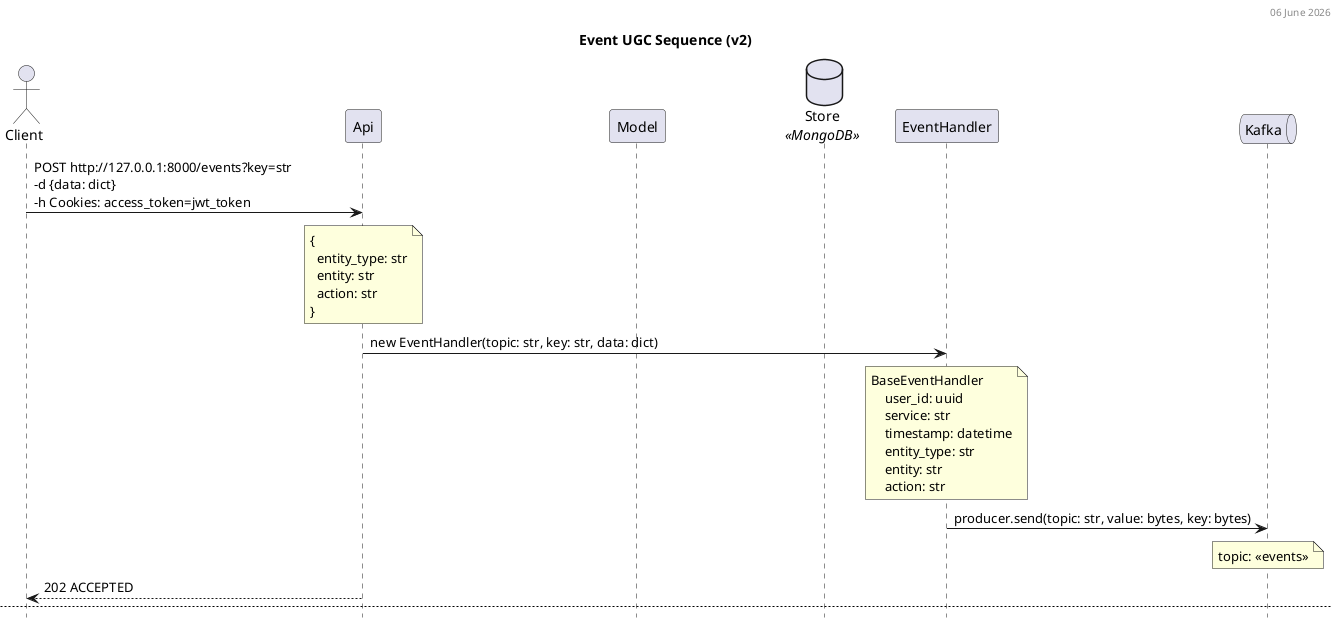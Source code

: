 @startuml
'https://plantuml.com/sequence-diagram

skinparam componentStyle uml2
skinparam stereotypePosition bottom
skinparam ParticipantPadding 20
skinparam BoxPadding 10
skinparam wrapWidth 300

hide footbox

title Event UGC Sequence (v2)
header %date("dd MMMM YYYY")

actor Client
participant Api
participant Model
database Store <<MongoDB>>
participant EventHandler
queue Kafka

Client -> Api: POST http://127.0.0.1:8000/events?key=str \n-d {data: dict}\n-h Cookies: access_token=jwt_token
note over Api
{
  entity_type: str
  entity: str
  action: str
}
end note

Api -> EventHandler: new EventHandler(topic: str, key: str, data: dict)
note over EventHandler
BaseEventHandler
    user_id: uuid
    service: str
    timestamp: datetime
    entity_type: str
    entity: str
    action: str
end note

EventHandler -> Kafka: producer.send(topic: str, value: bytes, key: bytes)
note over Kafka
topic: <<events>>
end note

Api --> Client: 202 ACCEPTED

newpage Grades UGC Sequence (v2)
header %date("dd MMMM YYYY")

== CREATE ==

Client -> Api: POST http://127.0.0.1:8000/grades \n-d {data: dict}\n-h Cookies: access_token=jwt_token
note over Api
{
  film_id: uuid
  rating: smallint
}
end note
Api -> Model: new GradeModel(data: dict)
note over Model
GradeModel:
    user_id: uuid
    film_id: uuid
    rating: smallint <<0 - 10, default: 0>>
    timestamp: datetime
end note

Model -> Store: save(grade: GradeModel)
note over Store
table <<grades>>
end note

Api -> EventHandler: new EventHandler(topic: str, key: str, data: dict)
note over EventHandler
GradeEventHandler:
    user_id: uuid
    film_id: uuid
    rating: smallint
    timestamp: datetime
end note

EventHandler -> Kafka: producer.send(topic: str, value: bytes, key: bytes)
note over Kafka
topic: <<grades>>
end note

Api --> Client: 201 CREATED

== READ ==
Client -> Api: GET http://127.0.0.1:8000/grades/{film_id:uuid} \n-h Cookies: access_token=jwt_token
Api -> Model: get_grade_by(film_id: uuid)
Model -> Store: fetch(film_id: uuid)
Api --> Client: 200 OK -d {data: json} <<GradeModel>>

== UPDATE ==
Client -> Api: PATCH http://127.0.0.1:8000/grades/{film_id:uuid} \n-d {data: dict}\n-h Cookies: access_token=jwt_token
note over Api
{
  rating: smallint
}
end note
Api -> Model: get_grade_by(film_id: uuid)
Model -> Store: update(rating: smallint)

Api -> EventHandler: new EventHandler(topic: str, key: str, data: dict)
note over EventHandler
GradeEventHandler:
    user_id: uuid
    timestamp: datetime
    film_id: uuid
    rating: smallint
end note

EventHandler -> Kafka: producer.send(topic: str, value: bytes, key: bytes)
note over Kafka
topic: <<grades>>
end note

Api --> Client: 200 OK -d {data: json} <<GradeModel>>

== DELETE ==
Client -> Api: DELETE http://127.0.0.1:8000/grades/{film_id:uuid} \n-h Cookies: access_token=jwt_token
Api -> Model: get_grade_by(film_id: uuid, user_id: uuid)
Model -> Store: delete()
Api -> EventHandler: new EventHandler(topic: str, key: str, data: dict)
note over EventHandler
GradeEventHandler:
    user_id: uuid
    timestamp: datetime
    film_id: uuid
    rating: smallint <<0>>
end note

EventHandler -> Kafka: producer.send(topic: str, value: bytes, key: bytes)
note over Kafka
topic: <<grades>>
end note
Api --> Client: 204 NO CONTENT

newpage Reviews UGC Sequence (v2)
header %date("dd MMMM YYYY")

== CREATE ==
Client -> Api: POST http://127.0.0.1:8000/reviews \n-d {data: dict}\n-h Cookies: access_token=jwt_token
note over Api
{
  film_id: uuid
  text: str
}
end note

Api -> Model: new ReviewModel(data: dict)
note over Model
ReviewModel:
    id: uuid
    film_id: uuid
    author: uuid
    text: str
    rating: smallint <<0 - 10, default: 0>>
    timestamp: datetime
end note

Model -> Store: save(review: ReviewModel)
note over Store
table <<reviews>>
end note

Api -> EventHandler: new EventHandler(topic: str, key: str, data: dict)
note over EventHandler
ReviewEventHandler:
    user_id: uuid
    film_id: uuid
    action: str <<create>>
    rating: smallint
    timestamp: datetime
end note

EventHandler -> Kafka: producer.send(topic: str, value: bytes, key: bytes)
note over Kafka
topic: <<reviews>>
end note

Api --> Client: 202 ACCEPTED

== READ ==
Client -> Api: GET http://127.0.0.1:8000/reviews/{film_id:uuid}
Api -> Model: get_reviews_by(film_id: uuid)
Model -> Store: fetch(film_id: uuid)
Api --> Client: 200 OK -d {data: json} <<List: ReviewModel>>

== UPDATE ==
Client -> Api: PATCH http://127.0.0.1:8000/reviews/{id:uuid} \n-d {data: dict}\n-h Cookies: access_token=jwt_token
note over Api
{
  text: str
}
end note
Api -> Model: get_review_by(id: uuid, user_id: uuid)
Model -> Store: update(text:str)
Api --> Client: 200 OK -d {data: json} <<ReviewModel>>

== DELETE ==
Client -> Api: DELETE http://127.0.0.1:8000/reviews/{id:uuid} \n-h Cookies: access_token=jwt_token
Api -> Model: get_reviews_by(id: uuid, user_id: uuid)
Model -> Store: delete()
Api -> EventHandler: new EventHandler(topic: str, key: str, data: dict)
note over EventHandler
ReviewEventHandler:
    user_id: uuid
    film_id: uuid
    action: str <<delete>>
    rating: smallint
    timestamp: datetime
end note

EventHandler -> Kafka: producer.send(topic: str, value: bytes, key: bytes)
note over Kafka
topic: <<reviews>>
end note
Api --> Client: 204 NO CONTENT

== REVIEW RATING ==
Client -> Api: POST http://127.0.0.1:8000/reviews\{id:uuid}\gates \n-d {data: dict}
note over Api
{
  rating: smallint
}
end note

Api -> Model: get_reviews_by(id: uuid)
Model -> Store: update(rating: smallint)

Api -> EventHandler: new EventHandler(topic: str, key: str, data: dict)
note over EventHandler
ReviewEventHandler:
    user_id: uuid
    film_id: uuid
    action: str <<gates>>
    rating: smallint
    timestamp: datetime
end note

EventHandler -> Kafka: producer.send(topic: str, value: bytes, key: bytes)
note over Kafka
topic: <<reviews>>
end note

Api --> Client: 201 CREATED

@enduml
